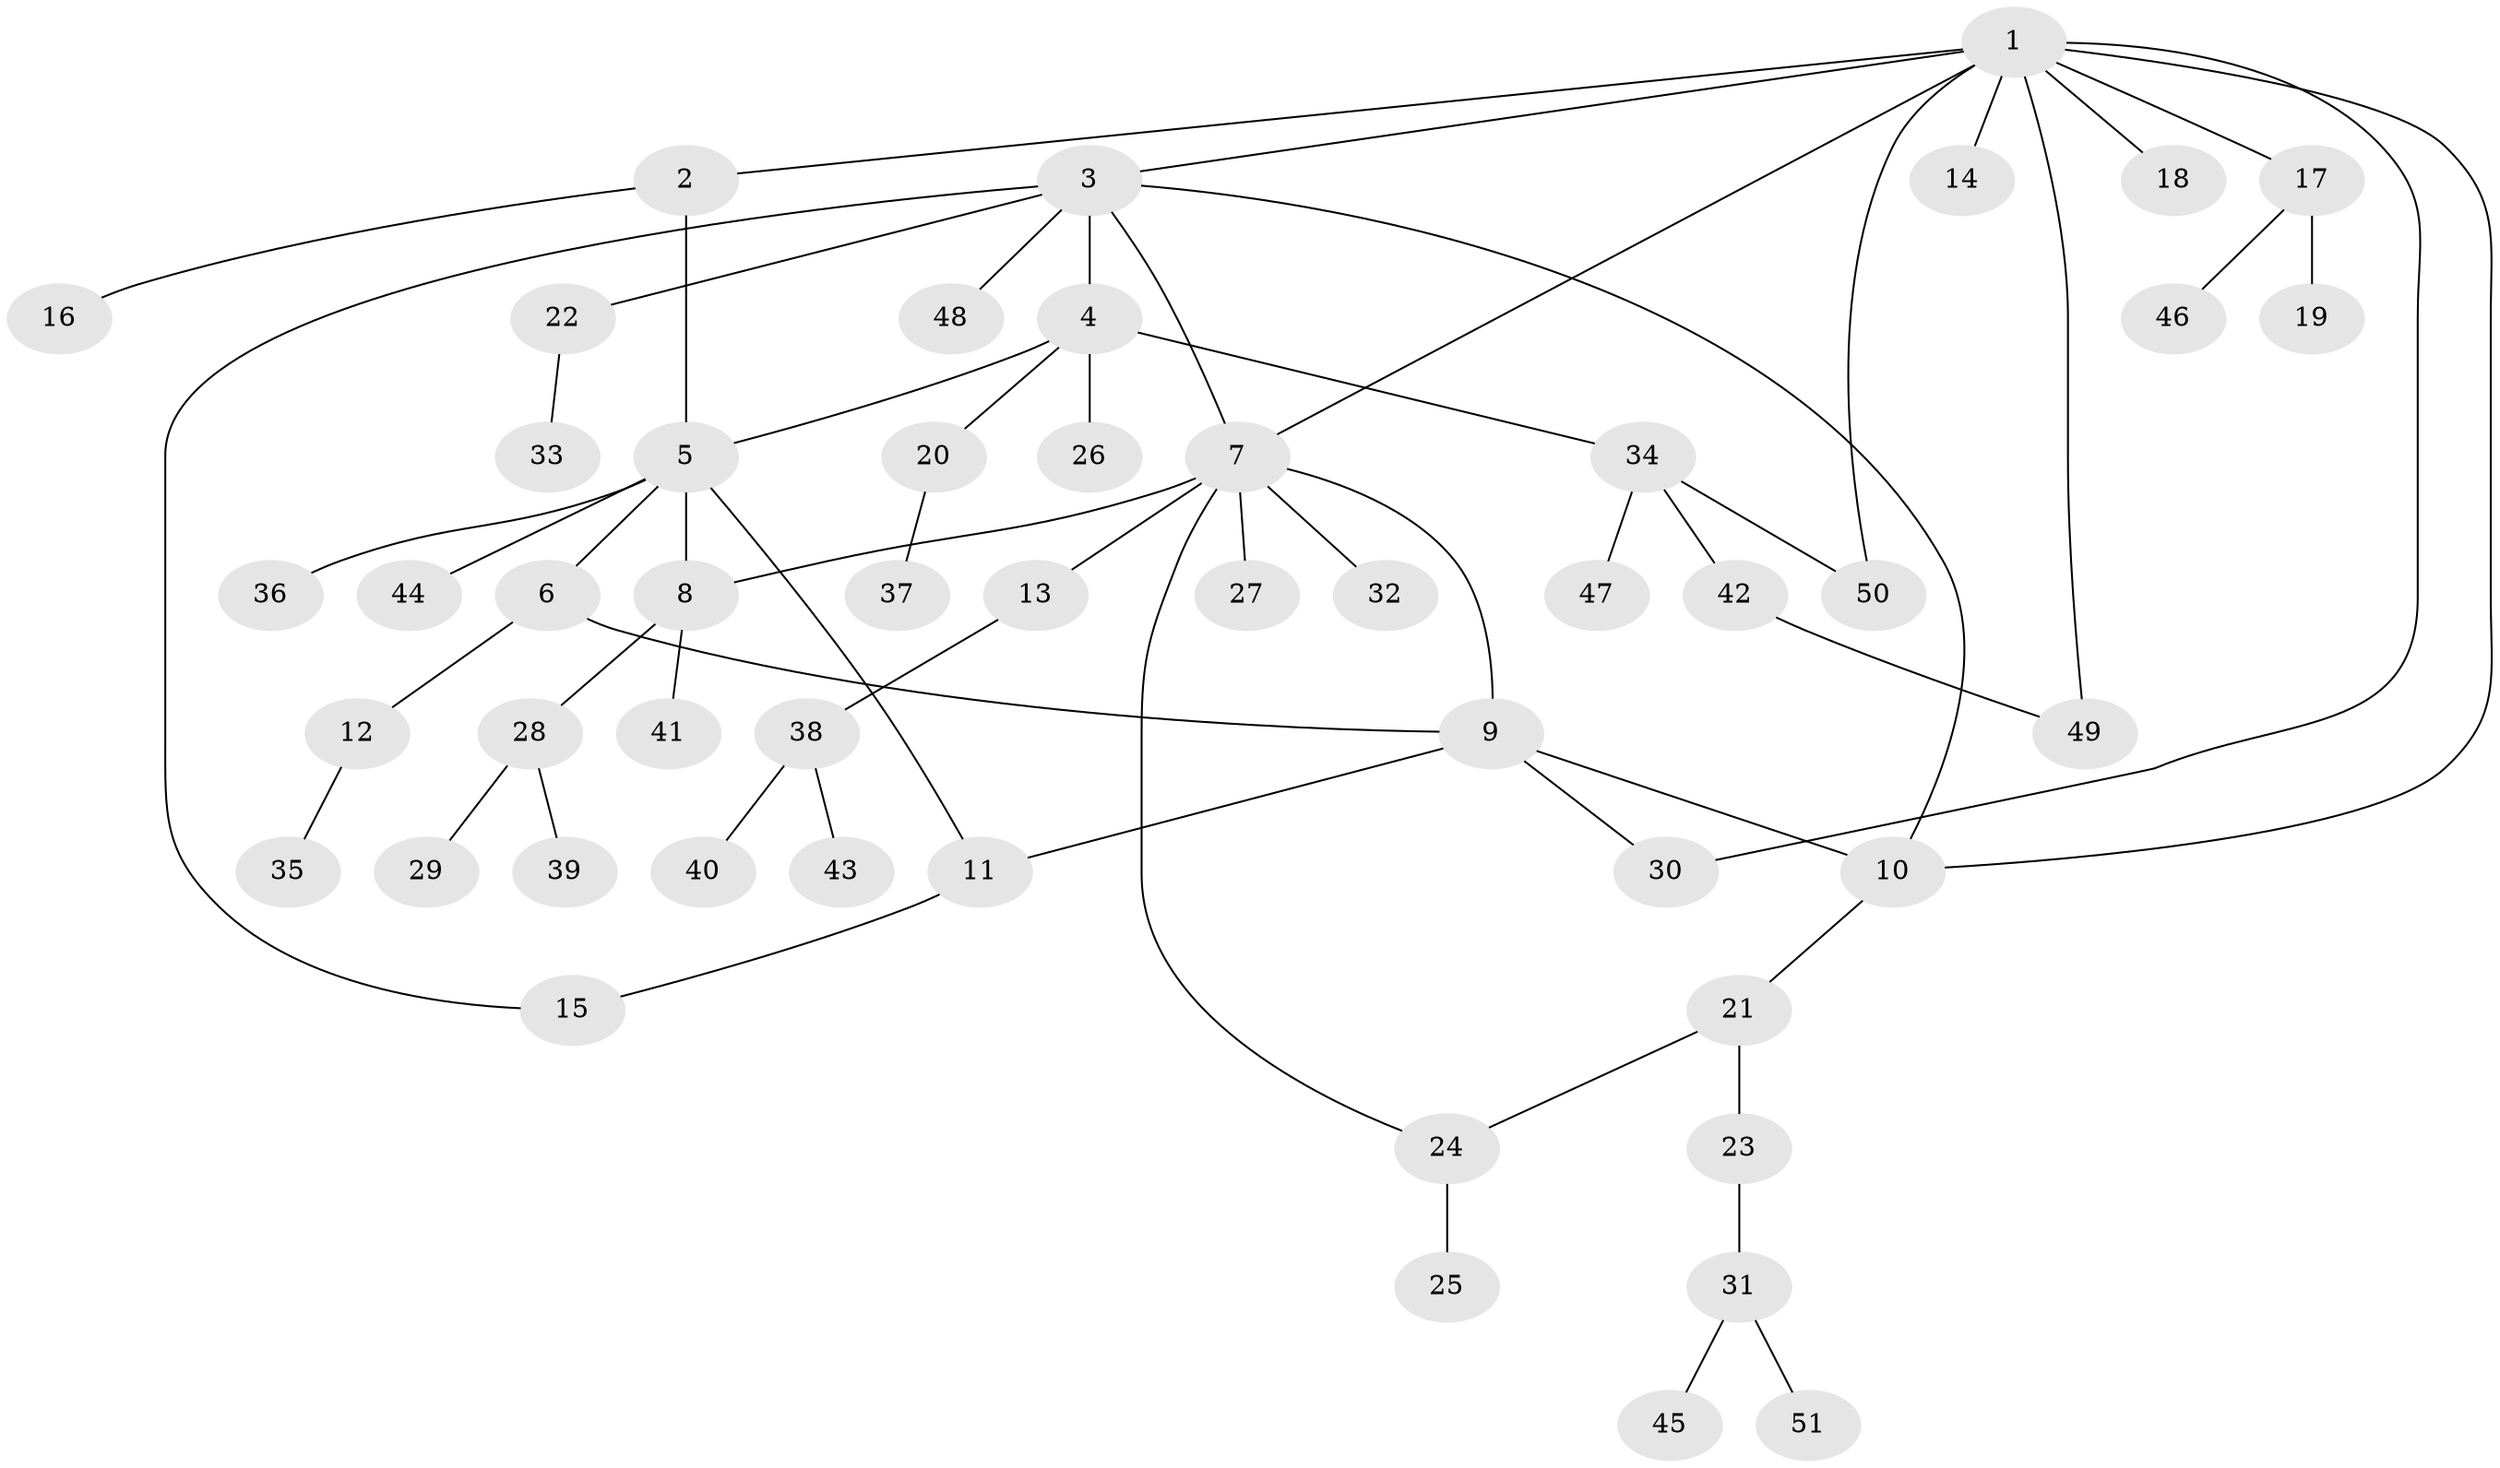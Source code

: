 // Generated by graph-tools (version 1.1) at 2025/37/03/09/25 02:37:22]
// undirected, 51 vertices, 62 edges
graph export_dot {
graph [start="1"]
  node [color=gray90,style=filled];
  1;
  2;
  3;
  4;
  5;
  6;
  7;
  8;
  9;
  10;
  11;
  12;
  13;
  14;
  15;
  16;
  17;
  18;
  19;
  20;
  21;
  22;
  23;
  24;
  25;
  26;
  27;
  28;
  29;
  30;
  31;
  32;
  33;
  34;
  35;
  36;
  37;
  38;
  39;
  40;
  41;
  42;
  43;
  44;
  45;
  46;
  47;
  48;
  49;
  50;
  51;
  1 -- 2;
  1 -- 3;
  1 -- 7;
  1 -- 10;
  1 -- 14;
  1 -- 17;
  1 -- 18;
  1 -- 30;
  1 -- 49;
  1 -- 50;
  2 -- 5;
  2 -- 16;
  3 -- 4;
  3 -- 7;
  3 -- 10;
  3 -- 15;
  3 -- 22;
  3 -- 48;
  4 -- 5;
  4 -- 20;
  4 -- 26;
  4 -- 34;
  5 -- 6;
  5 -- 8;
  5 -- 11;
  5 -- 36;
  5 -- 44;
  6 -- 9;
  6 -- 12;
  7 -- 8;
  7 -- 9;
  7 -- 13;
  7 -- 24;
  7 -- 27;
  7 -- 32;
  8 -- 28;
  8 -- 41;
  9 -- 10;
  9 -- 11;
  9 -- 30;
  10 -- 21;
  11 -- 15;
  12 -- 35;
  13 -- 38;
  17 -- 19;
  17 -- 46;
  20 -- 37;
  21 -- 23;
  21 -- 24;
  22 -- 33;
  23 -- 31;
  24 -- 25;
  28 -- 29;
  28 -- 39;
  31 -- 45;
  31 -- 51;
  34 -- 42;
  34 -- 47;
  34 -- 50;
  38 -- 40;
  38 -- 43;
  42 -- 49;
}
